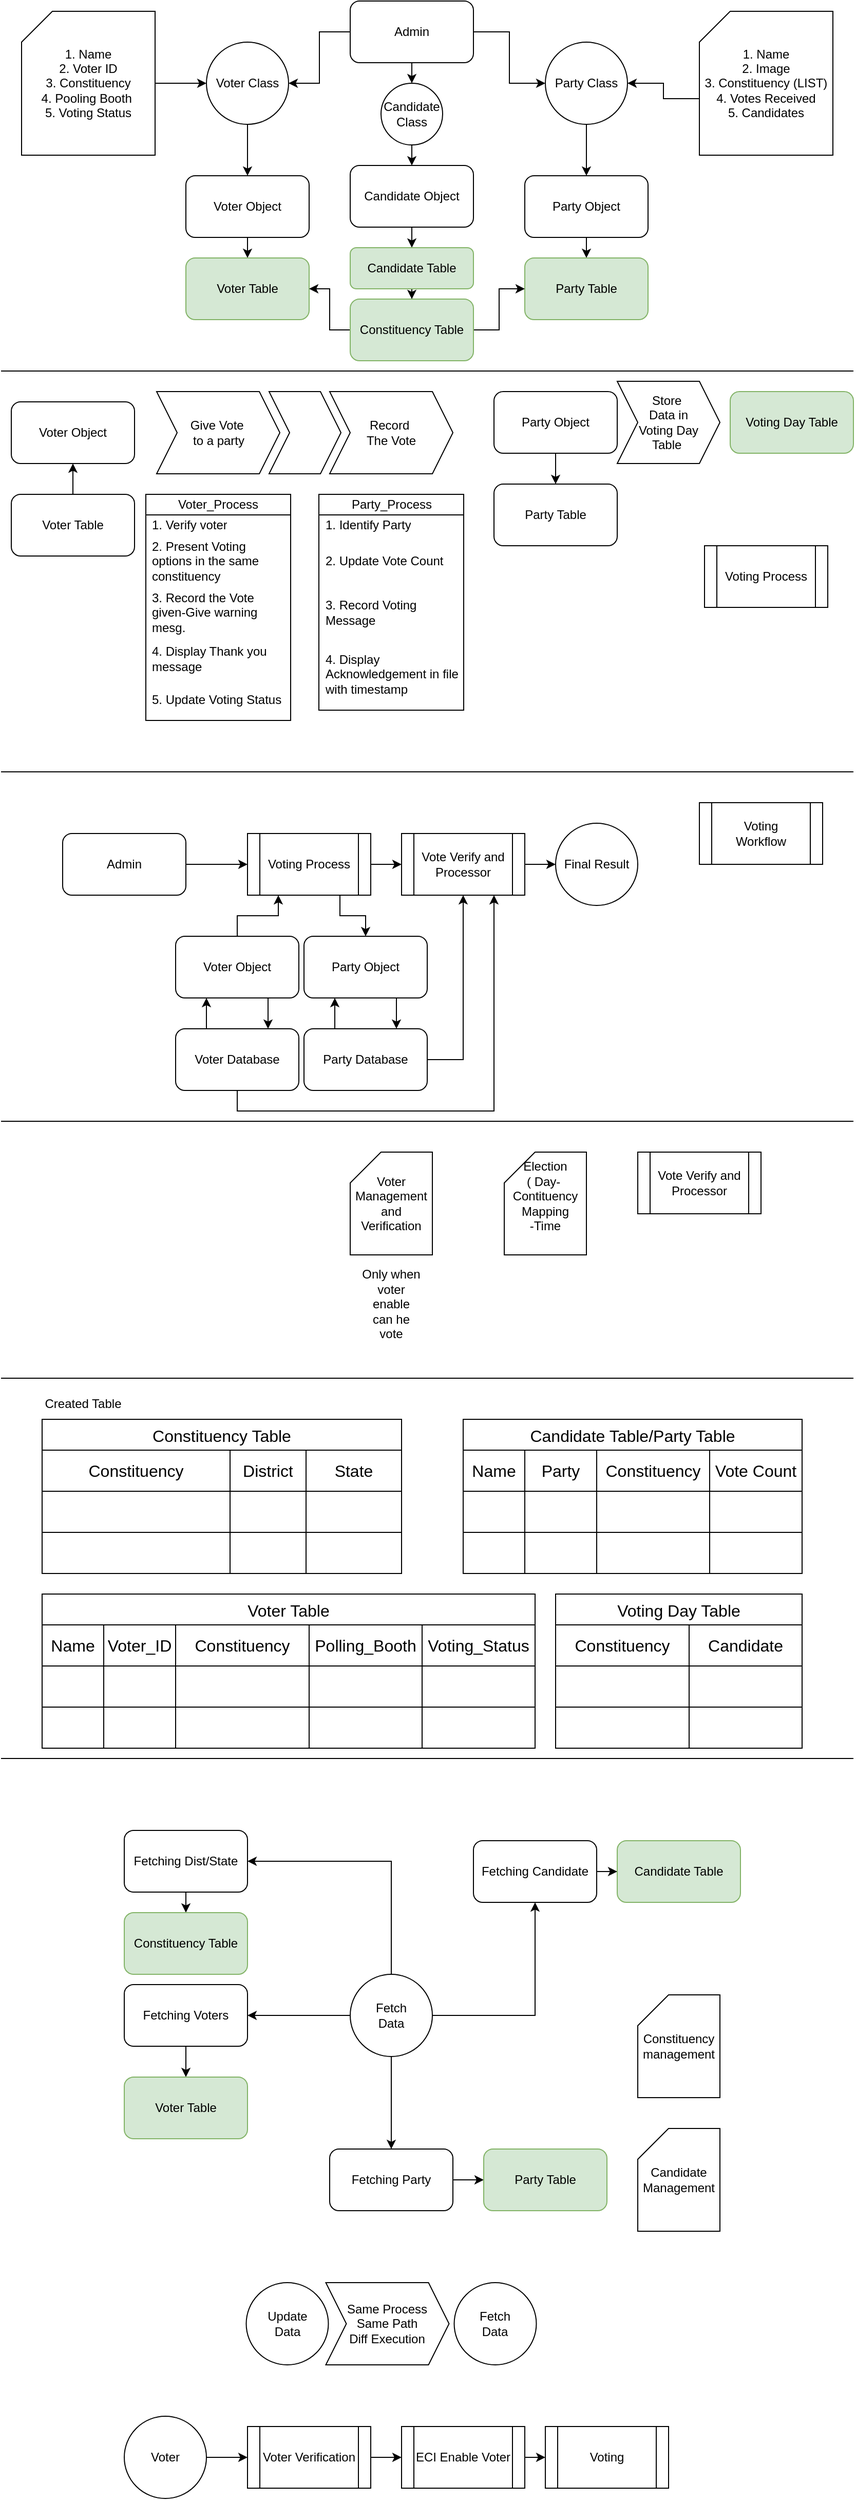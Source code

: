 <mxfile version="28.2.8">
  <diagram name="Page-1" id="4K-BzYAp2Su_83pDy-h_">
    <mxGraphModel dx="1034" dy="570" grid="1" gridSize="10" guides="1" tooltips="1" connect="1" arrows="1" fold="1" page="1" pageScale="1" pageWidth="850" pageHeight="1100" math="0" shadow="0">
      <root>
        <mxCell id="0" />
        <mxCell id="1" parent="0" />
        <mxCell id="wk3dJjAvJ3cTj2Vrbdfm-33" style="edgeStyle=orthogonalEdgeStyle;rounded=0;orthogonalLoop=1;jettySize=auto;html=1;exitX=0.5;exitY=1;exitDx=0;exitDy=0;entryX=0.5;entryY=0;entryDx=0;entryDy=0;" parent="1" source="wk3dJjAvJ3cTj2Vrbdfm-1" target="wk3dJjAvJ3cTj2Vrbdfm-32" edge="1">
          <mxGeometry relative="1" as="geometry" />
        </mxCell>
        <mxCell id="wk3dJjAvJ3cTj2Vrbdfm-1" value="Party Object" style="rounded=1;whiteSpace=wrap;html=1;" parent="1" vertex="1">
          <mxGeometry x="520" y="180" width="120" height="60" as="geometry" />
        </mxCell>
        <mxCell id="wk3dJjAvJ3cTj2Vrbdfm-31" style="edgeStyle=orthogonalEdgeStyle;rounded=0;orthogonalLoop=1;jettySize=auto;html=1;exitX=0.5;exitY=1;exitDx=0;exitDy=0;entryX=0.5;entryY=0;entryDx=0;entryDy=0;" parent="1" source="wk3dJjAvJ3cTj2Vrbdfm-2" target="wk3dJjAvJ3cTj2Vrbdfm-30" edge="1">
          <mxGeometry relative="1" as="geometry" />
        </mxCell>
        <mxCell id="wk3dJjAvJ3cTj2Vrbdfm-2" value="Voter Object" style="rounded=1;whiteSpace=wrap;html=1;" parent="1" vertex="1">
          <mxGeometry x="190" y="180" width="120" height="60" as="geometry" />
        </mxCell>
        <mxCell id="wk3dJjAvJ3cTj2Vrbdfm-10" style="edgeStyle=orthogonalEdgeStyle;rounded=0;orthogonalLoop=1;jettySize=auto;html=1;exitX=0;exitY=0.5;exitDx=0;exitDy=0;entryX=1;entryY=0.5;entryDx=0;entryDy=0;" parent="1" source="wk3dJjAvJ3cTj2Vrbdfm-3" target="wk3dJjAvJ3cTj2Vrbdfm-8" edge="1">
          <mxGeometry relative="1" as="geometry" />
        </mxCell>
        <mxCell id="wk3dJjAvJ3cTj2Vrbdfm-13" style="edgeStyle=orthogonalEdgeStyle;rounded=0;orthogonalLoop=1;jettySize=auto;html=1;exitX=1;exitY=0.5;exitDx=0;exitDy=0;entryX=0;entryY=0.5;entryDx=0;entryDy=0;" parent="1" source="wk3dJjAvJ3cTj2Vrbdfm-3" target="wk3dJjAvJ3cTj2Vrbdfm-12" edge="1">
          <mxGeometry relative="1" as="geometry" />
        </mxCell>
        <mxCell id="wk3dJjAvJ3cTj2Vrbdfm-86" style="edgeStyle=orthogonalEdgeStyle;rounded=0;orthogonalLoop=1;jettySize=auto;html=1;exitX=0.5;exitY=1;exitDx=0;exitDy=0;entryX=0.5;entryY=0;entryDx=0;entryDy=0;" parent="1" source="wk3dJjAvJ3cTj2Vrbdfm-3" target="wk3dJjAvJ3cTj2Vrbdfm-85" edge="1">
          <mxGeometry relative="1" as="geometry" />
        </mxCell>
        <mxCell id="wk3dJjAvJ3cTj2Vrbdfm-3" value="Admin" style="rounded=1;whiteSpace=wrap;html=1;" parent="1" vertex="1">
          <mxGeometry x="350" y="10" width="120" height="60" as="geometry" />
        </mxCell>
        <mxCell id="wk3dJjAvJ3cTj2Vrbdfm-9" style="edgeStyle=orthogonalEdgeStyle;rounded=0;orthogonalLoop=1;jettySize=auto;html=1;exitX=1;exitY=0.5;exitDx=0;exitDy=0;exitPerimeter=0;entryX=0;entryY=0.5;entryDx=0;entryDy=0;" parent="1" source="wk3dJjAvJ3cTj2Vrbdfm-7" target="wk3dJjAvJ3cTj2Vrbdfm-8" edge="1">
          <mxGeometry relative="1" as="geometry" />
        </mxCell>
        <mxCell id="wk3dJjAvJ3cTj2Vrbdfm-7" value="1. Name&lt;div&gt;2. Voter ID&lt;/div&gt;&lt;div&gt;3. Constituency&lt;/div&gt;&lt;div&gt;4. Pooling Booth&amp;nbsp;&lt;/div&gt;&lt;div&gt;5. Voting Status&lt;/div&gt;" style="shape=card;whiteSpace=wrap;html=1;" parent="1" vertex="1">
          <mxGeometry x="30" y="20" width="130" height="140" as="geometry" />
        </mxCell>
        <mxCell id="wk3dJjAvJ3cTj2Vrbdfm-11" style="edgeStyle=orthogonalEdgeStyle;rounded=0;orthogonalLoop=1;jettySize=auto;html=1;exitX=0.5;exitY=1;exitDx=0;exitDy=0;entryX=0.5;entryY=0;entryDx=0;entryDy=0;" parent="1" source="wk3dJjAvJ3cTj2Vrbdfm-8" target="wk3dJjAvJ3cTj2Vrbdfm-2" edge="1">
          <mxGeometry relative="1" as="geometry" />
        </mxCell>
        <mxCell id="wk3dJjAvJ3cTj2Vrbdfm-8" value="Voter Class" style="ellipse;whiteSpace=wrap;html=1;aspect=fixed;" parent="1" vertex="1">
          <mxGeometry x="210" y="50" width="80" height="80" as="geometry" />
        </mxCell>
        <mxCell id="wk3dJjAvJ3cTj2Vrbdfm-14" style="edgeStyle=orthogonalEdgeStyle;rounded=0;orthogonalLoop=1;jettySize=auto;html=1;exitX=0.5;exitY=1;exitDx=0;exitDy=0;entryX=0.5;entryY=0;entryDx=0;entryDy=0;" parent="1" source="wk3dJjAvJ3cTj2Vrbdfm-12" target="wk3dJjAvJ3cTj2Vrbdfm-1" edge="1">
          <mxGeometry relative="1" as="geometry" />
        </mxCell>
        <mxCell id="wk3dJjAvJ3cTj2Vrbdfm-12" value="Party Class" style="ellipse;whiteSpace=wrap;html=1;aspect=fixed;" parent="1" vertex="1">
          <mxGeometry x="540" y="50" width="80" height="80" as="geometry" />
        </mxCell>
        <mxCell id="wk3dJjAvJ3cTj2Vrbdfm-17" style="edgeStyle=orthogonalEdgeStyle;rounded=0;orthogonalLoop=1;jettySize=auto;html=1;exitX=0;exitY=0;exitDx=0;exitDy=85;exitPerimeter=0;entryX=1;entryY=0.5;entryDx=0;entryDy=0;" parent="1" source="wk3dJjAvJ3cTj2Vrbdfm-15" target="wk3dJjAvJ3cTj2Vrbdfm-12" edge="1">
          <mxGeometry relative="1" as="geometry" />
        </mxCell>
        <mxCell id="wk3dJjAvJ3cTj2Vrbdfm-15" value="1. Name&lt;div&gt;2. Image&lt;/div&gt;&lt;div&gt;3. Constituency (LIST)&lt;/div&gt;&lt;div&gt;4. Votes Received&lt;/div&gt;&lt;div&gt;5. Candidates&lt;/div&gt;" style="shape=card;whiteSpace=wrap;html=1;" parent="1" vertex="1">
          <mxGeometry x="690" y="20" width="130" height="140" as="geometry" />
        </mxCell>
        <mxCell id="wk3dJjAvJ3cTj2Vrbdfm-18" value="Voting Process" style="shape=process;whiteSpace=wrap;html=1;backgroundOutline=1;" parent="1" vertex="1">
          <mxGeometry x="695" y="540" width="120" height="60" as="geometry" />
        </mxCell>
        <mxCell id="wk3dJjAvJ3cTj2Vrbdfm-19" value="Voter Object" style="rounded=1;whiteSpace=wrap;html=1;" parent="1" vertex="1">
          <mxGeometry x="20" y="400" width="120" height="60" as="geometry" />
        </mxCell>
        <mxCell id="wk3dJjAvJ3cTj2Vrbdfm-20" value="Give Vote&amp;nbsp;&lt;div&gt;to a party&lt;/div&gt;" style="shape=step;perimeter=stepPerimeter;whiteSpace=wrap;html=1;fixedSize=1;" parent="1" vertex="1">
          <mxGeometry x="161.5" y="390" width="120" height="80" as="geometry" />
        </mxCell>
        <mxCell id="wk3dJjAvJ3cTj2Vrbdfm-21" value="Record&amp;nbsp;&lt;div&gt;The Vote&lt;/div&gt;" style="shape=step;perimeter=stepPerimeter;whiteSpace=wrap;html=1;fixedSize=1;" parent="1" vertex="1">
          <mxGeometry x="330" y="390" width="120" height="80" as="geometry" />
        </mxCell>
        <mxCell id="wk3dJjAvJ3cTj2Vrbdfm-73" style="edgeStyle=orthogonalEdgeStyle;rounded=0;orthogonalLoop=1;jettySize=auto;html=1;exitX=0.75;exitY=1;exitDx=0;exitDy=0;entryX=0.75;entryY=0;entryDx=0;entryDy=0;" parent="1" source="wk3dJjAvJ3cTj2Vrbdfm-23" target="wk3dJjAvJ3cTj2Vrbdfm-43" edge="1">
          <mxGeometry relative="1" as="geometry" />
        </mxCell>
        <mxCell id="wk3dJjAvJ3cTj2Vrbdfm-23" value="Party Object" style="rounded=1;whiteSpace=wrap;html=1;" parent="1" vertex="1">
          <mxGeometry x="305" y="920" width="120" height="60" as="geometry" />
        </mxCell>
        <mxCell id="wk3dJjAvJ3cTj2Vrbdfm-24" value="Voter_Process" style="swimlane;fontStyle=0;childLayout=stackLayout;horizontal=1;startSize=20;horizontalStack=0;resizeParent=1;resizeParentMax=0;resizeLast=0;collapsible=1;marginBottom=0;whiteSpace=wrap;html=1;" parent="1" vertex="1">
          <mxGeometry x="151" y="490" width="141" height="220" as="geometry" />
        </mxCell>
        <mxCell id="wk3dJjAvJ3cTj2Vrbdfm-25" value="1. Verify voter" style="text;strokeColor=none;fillColor=none;align=left;verticalAlign=middle;spacingLeft=4;spacingRight=4;overflow=hidden;points=[[0,0.5],[1,0.5]];portConstraint=eastwest;rotatable=0;whiteSpace=wrap;html=1;" parent="wk3dJjAvJ3cTj2Vrbdfm-24" vertex="1">
          <mxGeometry y="20" width="141" height="20" as="geometry" />
        </mxCell>
        <mxCell id="wk3dJjAvJ3cTj2Vrbdfm-26" value="2. Present Voting options in the same constituency" style="text;strokeColor=none;fillColor=none;align=left;verticalAlign=middle;spacingLeft=4;spacingRight=4;overflow=hidden;points=[[0,0.5],[1,0.5]];portConstraint=eastwest;rotatable=0;whiteSpace=wrap;html=1;" parent="wk3dJjAvJ3cTj2Vrbdfm-24" vertex="1">
          <mxGeometry y="40" width="141" height="50" as="geometry" />
        </mxCell>
        <mxCell id="wk3dJjAvJ3cTj2Vrbdfm-27" value="3. Record the Vote given-Give warning mesg." style="text;strokeColor=none;fillColor=none;align=left;verticalAlign=middle;spacingLeft=4;spacingRight=4;overflow=hidden;points=[[0,0.5],[1,0.5]];portConstraint=eastwest;rotatable=0;whiteSpace=wrap;html=1;" parent="wk3dJjAvJ3cTj2Vrbdfm-24" vertex="1">
          <mxGeometry y="90" width="141" height="50" as="geometry" />
        </mxCell>
        <mxCell id="wk3dJjAvJ3cTj2Vrbdfm-29" value="4. Display Thank you message" style="text;strokeColor=none;fillColor=none;align=left;verticalAlign=middle;spacingLeft=4;spacingRight=4;overflow=hidden;points=[[0,0.5],[1,0.5]];portConstraint=eastwest;rotatable=0;whiteSpace=wrap;html=1;" parent="wk3dJjAvJ3cTj2Vrbdfm-24" vertex="1">
          <mxGeometry y="140" width="141" height="40" as="geometry" />
        </mxCell>
        <mxCell id="wk3dJjAvJ3cTj2Vrbdfm-28" value="5. Update Voting Status" style="text;strokeColor=none;fillColor=none;align=left;verticalAlign=middle;spacingLeft=4;spacingRight=4;overflow=hidden;points=[[0,0.5],[1,0.5]];portConstraint=eastwest;rotatable=0;whiteSpace=wrap;html=1;" parent="wk3dJjAvJ3cTj2Vrbdfm-24" vertex="1">
          <mxGeometry y="180" width="141" height="40" as="geometry" />
        </mxCell>
        <mxCell id="wk3dJjAvJ3cTj2Vrbdfm-30" value="Voter Table" style="rounded=1;whiteSpace=wrap;html=1;fillColor=#d5e8d4;strokeColor=#82b366;" parent="1" vertex="1">
          <mxGeometry x="190" y="260" width="120" height="60" as="geometry" />
        </mxCell>
        <mxCell id="wk3dJjAvJ3cTj2Vrbdfm-32" value="Party Table" style="rounded=1;whiteSpace=wrap;html=1;fillColor=#d5e8d4;strokeColor=#82b366;" parent="1" vertex="1">
          <mxGeometry x="520" y="260" width="120" height="60" as="geometry" />
        </mxCell>
        <mxCell id="wk3dJjAvJ3cTj2Vrbdfm-34" value="Party_Process" style="swimlane;fontStyle=0;childLayout=stackLayout;horizontal=1;startSize=20;horizontalStack=0;resizeParent=1;resizeParentMax=0;resizeLast=0;collapsible=1;marginBottom=0;whiteSpace=wrap;html=1;" parent="1" vertex="1">
          <mxGeometry x="319.5" y="490" width="141" height="210" as="geometry" />
        </mxCell>
        <mxCell id="wk3dJjAvJ3cTj2Vrbdfm-35" value="1. Identify Party" style="text;strokeColor=none;fillColor=none;align=left;verticalAlign=middle;spacingLeft=4;spacingRight=4;overflow=hidden;points=[[0,0.5],[1,0.5]];portConstraint=eastwest;rotatable=0;whiteSpace=wrap;html=1;" parent="wk3dJjAvJ3cTj2Vrbdfm-34" vertex="1">
          <mxGeometry y="20" width="141" height="20" as="geometry" />
        </mxCell>
        <mxCell id="wk3dJjAvJ3cTj2Vrbdfm-36" value="2. Update Vote Count" style="text;strokeColor=none;fillColor=none;align=left;verticalAlign=middle;spacingLeft=4;spacingRight=4;overflow=hidden;points=[[0,0.5],[1,0.5]];portConstraint=eastwest;rotatable=0;whiteSpace=wrap;html=1;" parent="wk3dJjAvJ3cTj2Vrbdfm-34" vertex="1">
          <mxGeometry y="40" width="141" height="50" as="geometry" />
        </mxCell>
        <mxCell id="wk3dJjAvJ3cTj2Vrbdfm-37" value="3. Record Voting Message" style="text;strokeColor=none;fillColor=none;align=left;verticalAlign=middle;spacingLeft=4;spacingRight=4;overflow=hidden;points=[[0,0.5],[1,0.5]];portConstraint=eastwest;rotatable=0;whiteSpace=wrap;html=1;" parent="wk3dJjAvJ3cTj2Vrbdfm-34" vertex="1">
          <mxGeometry y="90" width="141" height="50" as="geometry" />
        </mxCell>
        <mxCell id="wk3dJjAvJ3cTj2Vrbdfm-38" value="4. Display Acknowledgement in file with timestamp" style="text;strokeColor=none;fillColor=none;align=left;verticalAlign=middle;spacingLeft=4;spacingRight=4;overflow=hidden;points=[[0,0.5],[1,0.5]];portConstraint=eastwest;rotatable=0;whiteSpace=wrap;html=1;" parent="wk3dJjAvJ3cTj2Vrbdfm-34" vertex="1">
          <mxGeometry y="140" width="141" height="70" as="geometry" />
        </mxCell>
        <mxCell id="wk3dJjAvJ3cTj2Vrbdfm-41" style="edgeStyle=orthogonalEdgeStyle;rounded=0;orthogonalLoop=1;jettySize=auto;html=1;exitX=0.5;exitY=0;exitDx=0;exitDy=0;entryX=0.5;entryY=1;entryDx=0;entryDy=0;" parent="1" source="wk3dJjAvJ3cTj2Vrbdfm-40" target="wk3dJjAvJ3cTj2Vrbdfm-19" edge="1">
          <mxGeometry relative="1" as="geometry" />
        </mxCell>
        <mxCell id="wk3dJjAvJ3cTj2Vrbdfm-40" value="Voter Table" style="rounded=1;whiteSpace=wrap;html=1;" parent="1" vertex="1">
          <mxGeometry x="20" y="490" width="120" height="60" as="geometry" />
        </mxCell>
        <mxCell id="wk3dJjAvJ3cTj2Vrbdfm-64" style="edgeStyle=orthogonalEdgeStyle;rounded=0;orthogonalLoop=1;jettySize=auto;html=1;exitX=1;exitY=0.5;exitDx=0;exitDy=0;entryX=0.5;entryY=1;entryDx=0;entryDy=0;" parent="1" source="wk3dJjAvJ3cTj2Vrbdfm-43" target="wk3dJjAvJ3cTj2Vrbdfm-53" edge="1">
          <mxGeometry relative="1" as="geometry" />
        </mxCell>
        <mxCell id="wk3dJjAvJ3cTj2Vrbdfm-72" style="edgeStyle=orthogonalEdgeStyle;rounded=0;orthogonalLoop=1;jettySize=auto;html=1;exitX=0.25;exitY=0;exitDx=0;exitDy=0;entryX=0.25;entryY=1;entryDx=0;entryDy=0;" parent="1" source="wk3dJjAvJ3cTj2Vrbdfm-43" target="wk3dJjAvJ3cTj2Vrbdfm-23" edge="1">
          <mxGeometry relative="1" as="geometry" />
        </mxCell>
        <mxCell id="wk3dJjAvJ3cTj2Vrbdfm-43" value="Party Database" style="rounded=1;whiteSpace=wrap;html=1;" parent="1" vertex="1">
          <mxGeometry x="305" y="1010" width="120" height="60" as="geometry" />
        </mxCell>
        <mxCell id="wk3dJjAvJ3cTj2Vrbdfm-45" value="" style="shape=step;perimeter=stepPerimeter;whiteSpace=wrap;html=1;fixedSize=1;" parent="1" vertex="1">
          <mxGeometry x="271" y="390" width="70" height="80" as="geometry" />
        </mxCell>
        <mxCell id="wk3dJjAvJ3cTj2Vrbdfm-46" value="" style="endArrow=none;html=1;rounded=0;" parent="1" edge="1">
          <mxGeometry width="50" height="50" relative="1" as="geometry">
            <mxPoint x="10" y="370" as="sourcePoint" />
            <mxPoint x="840" y="370" as="targetPoint" />
          </mxGeometry>
        </mxCell>
        <mxCell id="wk3dJjAvJ3cTj2Vrbdfm-47" value="" style="endArrow=none;html=1;rounded=0;" parent="1" edge="1">
          <mxGeometry width="50" height="50" relative="1" as="geometry">
            <mxPoint x="10" y="760" as="sourcePoint" />
            <mxPoint x="840" y="760" as="targetPoint" />
          </mxGeometry>
        </mxCell>
        <mxCell id="wk3dJjAvJ3cTj2Vrbdfm-48" value="Voting&lt;br&gt;Workflow" style="shape=process;whiteSpace=wrap;html=1;backgroundOutline=1;" parent="1" vertex="1">
          <mxGeometry x="690" y="790" width="120" height="60" as="geometry" />
        </mxCell>
        <mxCell id="wk3dJjAvJ3cTj2Vrbdfm-51" style="edgeStyle=orthogonalEdgeStyle;rounded=0;orthogonalLoop=1;jettySize=auto;html=1;exitX=1;exitY=0.5;exitDx=0;exitDy=0;entryX=0;entryY=0.5;entryDx=0;entryDy=0;" parent="1" source="wk3dJjAvJ3cTj2Vrbdfm-49" target="wk3dJjAvJ3cTj2Vrbdfm-50" edge="1">
          <mxGeometry relative="1" as="geometry" />
        </mxCell>
        <mxCell id="wk3dJjAvJ3cTj2Vrbdfm-49" value="Admin" style="rounded=1;whiteSpace=wrap;html=1;" parent="1" vertex="1">
          <mxGeometry x="70" y="820" width="120" height="60" as="geometry" />
        </mxCell>
        <mxCell id="wk3dJjAvJ3cTj2Vrbdfm-54" style="edgeStyle=orthogonalEdgeStyle;rounded=0;orthogonalLoop=1;jettySize=auto;html=1;exitX=1;exitY=0.5;exitDx=0;exitDy=0;entryX=0;entryY=0.5;entryDx=0;entryDy=0;" parent="1" source="wk3dJjAvJ3cTj2Vrbdfm-50" target="wk3dJjAvJ3cTj2Vrbdfm-53" edge="1">
          <mxGeometry relative="1" as="geometry" />
        </mxCell>
        <mxCell id="wk3dJjAvJ3cTj2Vrbdfm-75" style="edgeStyle=orthogonalEdgeStyle;rounded=0;orthogonalLoop=1;jettySize=auto;html=1;exitX=0.75;exitY=1;exitDx=0;exitDy=0;entryX=0.5;entryY=0;entryDx=0;entryDy=0;" parent="1" source="wk3dJjAvJ3cTj2Vrbdfm-50" target="wk3dJjAvJ3cTj2Vrbdfm-23" edge="1">
          <mxGeometry relative="1" as="geometry" />
        </mxCell>
        <mxCell id="wk3dJjAvJ3cTj2Vrbdfm-50" value="Voting Process" style="shape=process;whiteSpace=wrap;html=1;backgroundOutline=1;" parent="1" vertex="1">
          <mxGeometry x="250" y="820" width="120" height="60" as="geometry" />
        </mxCell>
        <mxCell id="wk3dJjAvJ3cTj2Vrbdfm-56" value="" style="edgeStyle=orthogonalEdgeStyle;rounded=0;orthogonalLoop=1;jettySize=auto;html=1;" parent="1" source="wk3dJjAvJ3cTj2Vrbdfm-53" target="wk3dJjAvJ3cTj2Vrbdfm-55" edge="1">
          <mxGeometry relative="1" as="geometry" />
        </mxCell>
        <mxCell id="wk3dJjAvJ3cTj2Vrbdfm-53" value="Vote Verify and Processor" style="shape=process;whiteSpace=wrap;html=1;backgroundOutline=1;" parent="1" vertex="1">
          <mxGeometry x="400" y="820" width="120" height="60" as="geometry" />
        </mxCell>
        <mxCell id="wk3dJjAvJ3cTj2Vrbdfm-55" value="Final Result" style="ellipse;whiteSpace=wrap;html=1;" parent="1" vertex="1">
          <mxGeometry x="550" y="810" width="80" height="80" as="geometry" />
        </mxCell>
        <mxCell id="wk3dJjAvJ3cTj2Vrbdfm-71" style="edgeStyle=orthogonalEdgeStyle;rounded=0;orthogonalLoop=1;jettySize=auto;html=1;exitX=0.75;exitY=1;exitDx=0;exitDy=0;entryX=0.75;entryY=0;entryDx=0;entryDy=0;" parent="1" source="wk3dJjAvJ3cTj2Vrbdfm-58" target="wk3dJjAvJ3cTj2Vrbdfm-60" edge="1">
          <mxGeometry relative="1" as="geometry" />
        </mxCell>
        <mxCell id="wk3dJjAvJ3cTj2Vrbdfm-74" style="edgeStyle=orthogonalEdgeStyle;rounded=0;orthogonalLoop=1;jettySize=auto;html=1;exitX=0.5;exitY=0;exitDx=0;exitDy=0;entryX=0.25;entryY=1;entryDx=0;entryDy=0;" parent="1" source="wk3dJjAvJ3cTj2Vrbdfm-58" target="wk3dJjAvJ3cTj2Vrbdfm-50" edge="1">
          <mxGeometry relative="1" as="geometry" />
        </mxCell>
        <mxCell id="wk3dJjAvJ3cTj2Vrbdfm-58" value="Voter Object" style="rounded=1;whiteSpace=wrap;html=1;" parent="1" vertex="1">
          <mxGeometry x="180" y="920" width="120" height="60" as="geometry" />
        </mxCell>
        <mxCell id="wk3dJjAvJ3cTj2Vrbdfm-65" style="edgeStyle=orthogonalEdgeStyle;rounded=0;orthogonalLoop=1;jettySize=auto;html=1;exitX=0.5;exitY=1;exitDx=0;exitDy=0;entryX=0.75;entryY=1;entryDx=0;entryDy=0;" parent="1" source="wk3dJjAvJ3cTj2Vrbdfm-60" target="wk3dJjAvJ3cTj2Vrbdfm-53" edge="1">
          <mxGeometry relative="1" as="geometry" />
        </mxCell>
        <mxCell id="wk3dJjAvJ3cTj2Vrbdfm-70" style="edgeStyle=orthogonalEdgeStyle;rounded=0;orthogonalLoop=1;jettySize=auto;html=1;exitX=0.25;exitY=0;exitDx=0;exitDy=0;entryX=0.25;entryY=1;entryDx=0;entryDy=0;" parent="1" source="wk3dJjAvJ3cTj2Vrbdfm-60" target="wk3dJjAvJ3cTj2Vrbdfm-58" edge="1">
          <mxGeometry relative="1" as="geometry" />
        </mxCell>
        <mxCell id="wk3dJjAvJ3cTj2Vrbdfm-60" value="Voter Database" style="rounded=1;whiteSpace=wrap;html=1;" parent="1" vertex="1">
          <mxGeometry x="180" y="1010" width="120" height="60" as="geometry" />
        </mxCell>
        <mxCell id="wk3dJjAvJ3cTj2Vrbdfm-69" style="edgeStyle=orthogonalEdgeStyle;rounded=0;orthogonalLoop=1;jettySize=auto;html=1;exitX=0.5;exitY=1;exitDx=0;exitDy=0;entryX=0.5;entryY=0;entryDx=0;entryDy=0;" parent="1" source="wk3dJjAvJ3cTj2Vrbdfm-66" target="wk3dJjAvJ3cTj2Vrbdfm-67" edge="1">
          <mxGeometry relative="1" as="geometry" />
        </mxCell>
        <mxCell id="wk3dJjAvJ3cTj2Vrbdfm-66" value="Party Object" style="rounded=1;whiteSpace=wrap;html=1;" parent="1" vertex="1">
          <mxGeometry x="490" y="390" width="120" height="60" as="geometry" />
        </mxCell>
        <mxCell id="wk3dJjAvJ3cTj2Vrbdfm-67" value="Party Table" style="rounded=1;whiteSpace=wrap;html=1;" parent="1" vertex="1">
          <mxGeometry x="490" y="480" width="120" height="60" as="geometry" />
        </mxCell>
        <mxCell id="wk3dJjAvJ3cTj2Vrbdfm-78" value="" style="edgeStyle=orthogonalEdgeStyle;rounded=0;orthogonalLoop=1;jettySize=auto;html=1;" parent="1" source="wk3dJjAvJ3cTj2Vrbdfm-68" target="wk3dJjAvJ3cTj2Vrbdfm-30" edge="1">
          <mxGeometry relative="1" as="geometry" />
        </mxCell>
        <mxCell id="wk3dJjAvJ3cTj2Vrbdfm-79" value="" style="edgeStyle=orthogonalEdgeStyle;rounded=0;orthogonalLoop=1;jettySize=auto;html=1;" parent="1" source="wk3dJjAvJ3cTj2Vrbdfm-68" target="wk3dJjAvJ3cTj2Vrbdfm-32" edge="1">
          <mxGeometry relative="1" as="geometry" />
        </mxCell>
        <mxCell id="wk3dJjAvJ3cTj2Vrbdfm-68" value="Constituency Table" style="rounded=1;whiteSpace=wrap;html=1;fillColor=#d5e8d4;strokeColor=#82b366;" parent="1" vertex="1">
          <mxGeometry x="350" y="300" width="120" height="60" as="geometry" />
        </mxCell>
        <mxCell id="wk3dJjAvJ3cTj2Vrbdfm-76" value="Constituency management" style="shape=card;whiteSpace=wrap;html=1;" parent="1" vertex="1">
          <mxGeometry x="630" y="1950" width="80" height="100" as="geometry" />
        </mxCell>
        <mxCell id="wk3dJjAvJ3cTj2Vrbdfm-80" value="Voter Management and Verification" style="shape=card;whiteSpace=wrap;html=1;" parent="1" vertex="1">
          <mxGeometry x="350" y="1130" width="80" height="100" as="geometry" />
        </mxCell>
        <mxCell id="wk3dJjAvJ3cTj2Vrbdfm-81" value="Only when voter enable can he vote&lt;div&gt;&lt;br&gt;&lt;/div&gt;" style="text;html=1;whiteSpace=wrap;strokeColor=none;fillColor=none;align=center;verticalAlign=middle;rounded=0;" parent="1" vertex="1">
          <mxGeometry x="360" y="1270" width="60" height="30" as="geometry" />
        </mxCell>
        <mxCell id="wk3dJjAvJ3cTj2Vrbdfm-82" value="Election&lt;div&gt;(&amp;nbsp;&lt;span style=&quot;background-color: transparent; color: light-dark(rgb(0, 0, 0), rgb(255, 255, 255));&quot;&gt;Day-&amp;nbsp;&lt;/span&gt;&lt;/div&gt;&lt;div&gt;&lt;span style=&quot;background-color: transparent; color: light-dark(rgb(0, 0, 0), rgb(255, 255, 255));&quot;&gt;Contituency Mapping&lt;/span&gt;&lt;/div&gt;&lt;div&gt;-Time&lt;/div&gt;&lt;div&gt;&lt;br&gt;&lt;/div&gt;" style="shape=card;whiteSpace=wrap;html=1;" parent="1" vertex="1">
          <mxGeometry x="500" y="1130" width="80" height="100" as="geometry" />
        </mxCell>
        <mxCell id="wk3dJjAvJ3cTj2Vrbdfm-84" value="Vote Verify and Processor" style="shape=process;whiteSpace=wrap;html=1;backgroundOutline=1;" parent="1" vertex="1">
          <mxGeometry x="630" y="1130" width="120" height="60" as="geometry" />
        </mxCell>
        <mxCell id="wk3dJjAvJ3cTj2Vrbdfm-89" style="edgeStyle=orthogonalEdgeStyle;rounded=0;orthogonalLoop=1;jettySize=auto;html=1;exitX=0.5;exitY=1;exitDx=0;exitDy=0;entryX=0.5;entryY=0;entryDx=0;entryDy=0;" parent="1" source="wk3dJjAvJ3cTj2Vrbdfm-85" target="wk3dJjAvJ3cTj2Vrbdfm-88" edge="1">
          <mxGeometry relative="1" as="geometry" />
        </mxCell>
        <mxCell id="wk3dJjAvJ3cTj2Vrbdfm-85" value="Candidate Class" style="ellipse;whiteSpace=wrap;html=1;aspect=fixed;" parent="1" vertex="1">
          <mxGeometry x="380" y="90" width="60" height="60" as="geometry" />
        </mxCell>
        <mxCell id="wk3dJjAvJ3cTj2Vrbdfm-92" style="edgeStyle=orthogonalEdgeStyle;rounded=0;orthogonalLoop=1;jettySize=auto;html=1;exitX=0.5;exitY=1;exitDx=0;exitDy=0;entryX=0.5;entryY=0;entryDx=0;entryDy=0;" parent="1" source="wk3dJjAvJ3cTj2Vrbdfm-88" target="wk3dJjAvJ3cTj2Vrbdfm-90" edge="1">
          <mxGeometry relative="1" as="geometry" />
        </mxCell>
        <mxCell id="wk3dJjAvJ3cTj2Vrbdfm-88" value="Candidate Object" style="rounded=1;whiteSpace=wrap;html=1;" parent="1" vertex="1">
          <mxGeometry x="350" y="170" width="120" height="60" as="geometry" />
        </mxCell>
        <mxCell id="wk3dJjAvJ3cTj2Vrbdfm-91" style="edgeStyle=orthogonalEdgeStyle;rounded=0;orthogonalLoop=1;jettySize=auto;html=1;exitX=0.5;exitY=1;exitDx=0;exitDy=0;entryX=0.5;entryY=0;entryDx=0;entryDy=0;" parent="1" source="wk3dJjAvJ3cTj2Vrbdfm-90" target="wk3dJjAvJ3cTj2Vrbdfm-68" edge="1">
          <mxGeometry relative="1" as="geometry" />
        </mxCell>
        <mxCell id="wk3dJjAvJ3cTj2Vrbdfm-90" value="Candidate Table" style="rounded=1;whiteSpace=wrap;html=1;fillColor=#d5e8d4;strokeColor=#82b366;" parent="1" vertex="1">
          <mxGeometry x="350" y="250" width="120" height="40" as="geometry" />
        </mxCell>
        <mxCell id="wk3dJjAvJ3cTj2Vrbdfm-93" value="Voting Day Table" style="rounded=1;whiteSpace=wrap;html=1;fillColor=#d5e8d4;strokeColor=#82b366;" parent="1" vertex="1">
          <mxGeometry x="720" y="390" width="120" height="60" as="geometry" />
        </mxCell>
        <mxCell id="wk3dJjAvJ3cTj2Vrbdfm-94" value="Store&amp;nbsp;&lt;div&gt;Data in&lt;/div&gt;&lt;div&gt;Voting Day&lt;/div&gt;&lt;div&gt;Table&amp;nbsp;&lt;/div&gt;" style="shape=step;perimeter=stepPerimeter;whiteSpace=wrap;html=1;fixedSize=1;" parent="1" vertex="1">
          <mxGeometry x="610" y="380" width="100" height="80" as="geometry" />
        </mxCell>
        <mxCell id="wk3dJjAvJ3cTj2Vrbdfm-95" value="" style="endArrow=none;html=1;rounded=0;" parent="1" edge="1">
          <mxGeometry width="50" height="50" relative="1" as="geometry">
            <mxPoint x="10" y="1100" as="sourcePoint" />
            <mxPoint x="840" y="1100" as="targetPoint" />
          </mxGeometry>
        </mxCell>
        <mxCell id="wk3dJjAvJ3cTj2Vrbdfm-96" value="" style="endArrow=none;html=1;rounded=0;" parent="1" edge="1">
          <mxGeometry width="50" height="50" relative="1" as="geometry">
            <mxPoint x="10" y="1350" as="sourcePoint" />
            <mxPoint x="840" y="1350" as="targetPoint" />
          </mxGeometry>
        </mxCell>
        <mxCell id="wk3dJjAvJ3cTj2Vrbdfm-98" value="Constituency Table" style="shape=table;startSize=30;container=1;collapsible=0;childLayout=tableLayout;strokeColor=default;fontSize=16;" parent="1" vertex="1">
          <mxGeometry x="50" y="1390" width="350" height="150" as="geometry" />
        </mxCell>
        <mxCell id="wk3dJjAvJ3cTj2Vrbdfm-99" value="" style="shape=tableRow;horizontal=0;startSize=0;swimlaneHead=0;swimlaneBody=0;strokeColor=inherit;top=0;left=0;bottom=0;right=0;collapsible=0;dropTarget=0;fillColor=none;points=[[0,0.5],[1,0.5]];portConstraint=eastwest;fontSize=16;" parent="wk3dJjAvJ3cTj2Vrbdfm-98" vertex="1">
          <mxGeometry y="30" width="350" height="40" as="geometry" />
        </mxCell>
        <mxCell id="wk3dJjAvJ3cTj2Vrbdfm-100" value="Constituency" style="shape=partialRectangle;html=1;whiteSpace=wrap;connectable=0;strokeColor=inherit;overflow=hidden;fillColor=none;top=0;left=0;bottom=0;right=0;pointerEvents=1;fontSize=16;" parent="wk3dJjAvJ3cTj2Vrbdfm-99" vertex="1">
          <mxGeometry width="183" height="40" as="geometry">
            <mxRectangle width="183" height="40" as="alternateBounds" />
          </mxGeometry>
        </mxCell>
        <mxCell id="wk3dJjAvJ3cTj2Vrbdfm-101" value="District" style="shape=partialRectangle;html=1;whiteSpace=wrap;connectable=0;strokeColor=inherit;overflow=hidden;fillColor=none;top=0;left=0;bottom=0;right=0;pointerEvents=1;fontSize=16;" parent="wk3dJjAvJ3cTj2Vrbdfm-99" vertex="1">
          <mxGeometry x="183" width="74" height="40" as="geometry">
            <mxRectangle width="74" height="40" as="alternateBounds" />
          </mxGeometry>
        </mxCell>
        <mxCell id="wk3dJjAvJ3cTj2Vrbdfm-102" value="State" style="shape=partialRectangle;html=1;whiteSpace=wrap;connectable=0;strokeColor=inherit;overflow=hidden;fillColor=none;top=0;left=0;bottom=0;right=0;pointerEvents=1;fontSize=16;" parent="wk3dJjAvJ3cTj2Vrbdfm-99" vertex="1">
          <mxGeometry x="257" width="93" height="40" as="geometry">
            <mxRectangle width="93" height="40" as="alternateBounds" />
          </mxGeometry>
        </mxCell>
        <mxCell id="wk3dJjAvJ3cTj2Vrbdfm-103" value="" style="shape=tableRow;horizontal=0;startSize=0;swimlaneHead=0;swimlaneBody=0;strokeColor=inherit;top=0;left=0;bottom=0;right=0;collapsible=0;dropTarget=0;fillColor=none;points=[[0,0.5],[1,0.5]];portConstraint=eastwest;fontSize=16;" parent="wk3dJjAvJ3cTj2Vrbdfm-98" vertex="1">
          <mxGeometry y="70" width="350" height="40" as="geometry" />
        </mxCell>
        <mxCell id="wk3dJjAvJ3cTj2Vrbdfm-104" value="" style="shape=partialRectangle;html=1;whiteSpace=wrap;connectable=0;strokeColor=inherit;overflow=hidden;fillColor=none;top=0;left=0;bottom=0;right=0;pointerEvents=1;fontSize=16;" parent="wk3dJjAvJ3cTj2Vrbdfm-103" vertex="1">
          <mxGeometry width="183" height="40" as="geometry">
            <mxRectangle width="183" height="40" as="alternateBounds" />
          </mxGeometry>
        </mxCell>
        <mxCell id="wk3dJjAvJ3cTj2Vrbdfm-105" value="" style="shape=partialRectangle;html=1;whiteSpace=wrap;connectable=0;strokeColor=inherit;overflow=hidden;fillColor=none;top=0;left=0;bottom=0;right=0;pointerEvents=1;fontSize=16;" parent="wk3dJjAvJ3cTj2Vrbdfm-103" vertex="1">
          <mxGeometry x="183" width="74" height="40" as="geometry">
            <mxRectangle width="74" height="40" as="alternateBounds" />
          </mxGeometry>
        </mxCell>
        <mxCell id="wk3dJjAvJ3cTj2Vrbdfm-106" value="" style="shape=partialRectangle;html=1;whiteSpace=wrap;connectable=0;strokeColor=inherit;overflow=hidden;fillColor=none;top=0;left=0;bottom=0;right=0;pointerEvents=1;fontSize=16;" parent="wk3dJjAvJ3cTj2Vrbdfm-103" vertex="1">
          <mxGeometry x="257" width="93" height="40" as="geometry">
            <mxRectangle width="93" height="40" as="alternateBounds" />
          </mxGeometry>
        </mxCell>
        <mxCell id="wk3dJjAvJ3cTj2Vrbdfm-107" value="" style="shape=tableRow;horizontal=0;startSize=0;swimlaneHead=0;swimlaneBody=0;strokeColor=inherit;top=0;left=0;bottom=0;right=0;collapsible=0;dropTarget=0;fillColor=none;points=[[0,0.5],[1,0.5]];portConstraint=eastwest;fontSize=16;" parent="wk3dJjAvJ3cTj2Vrbdfm-98" vertex="1">
          <mxGeometry y="110" width="350" height="40" as="geometry" />
        </mxCell>
        <mxCell id="wk3dJjAvJ3cTj2Vrbdfm-108" value="" style="shape=partialRectangle;html=1;whiteSpace=wrap;connectable=0;strokeColor=inherit;overflow=hidden;fillColor=none;top=0;left=0;bottom=0;right=0;pointerEvents=1;fontSize=16;" parent="wk3dJjAvJ3cTj2Vrbdfm-107" vertex="1">
          <mxGeometry width="183" height="40" as="geometry">
            <mxRectangle width="183" height="40" as="alternateBounds" />
          </mxGeometry>
        </mxCell>
        <mxCell id="wk3dJjAvJ3cTj2Vrbdfm-109" value="" style="shape=partialRectangle;html=1;whiteSpace=wrap;connectable=0;strokeColor=inherit;overflow=hidden;fillColor=none;top=0;left=0;bottom=0;right=0;pointerEvents=1;fontSize=16;" parent="wk3dJjAvJ3cTj2Vrbdfm-107" vertex="1">
          <mxGeometry x="183" width="74" height="40" as="geometry">
            <mxRectangle width="74" height="40" as="alternateBounds" />
          </mxGeometry>
        </mxCell>
        <mxCell id="wk3dJjAvJ3cTj2Vrbdfm-110" value="" style="shape=partialRectangle;html=1;whiteSpace=wrap;connectable=0;strokeColor=inherit;overflow=hidden;fillColor=none;top=0;left=0;bottom=0;right=0;pointerEvents=1;fontSize=16;" parent="wk3dJjAvJ3cTj2Vrbdfm-107" vertex="1">
          <mxGeometry x="257" width="93" height="40" as="geometry">
            <mxRectangle width="93" height="40" as="alternateBounds" />
          </mxGeometry>
        </mxCell>
        <mxCell id="wk3dJjAvJ3cTj2Vrbdfm-114" value="Candidate Table/Party Table" style="shape=table;startSize=30;container=1;collapsible=0;childLayout=tableLayout;strokeColor=default;fontSize=16;" parent="1" vertex="1">
          <mxGeometry x="460" y="1390" width="330" height="150" as="geometry" />
        </mxCell>
        <mxCell id="wk3dJjAvJ3cTj2Vrbdfm-115" value="" style="shape=tableRow;horizontal=0;startSize=0;swimlaneHead=0;swimlaneBody=0;strokeColor=inherit;top=0;left=0;bottom=0;right=0;collapsible=0;dropTarget=0;fillColor=none;points=[[0,0.5],[1,0.5]];portConstraint=eastwest;fontSize=16;" parent="wk3dJjAvJ3cTj2Vrbdfm-114" vertex="1">
          <mxGeometry y="30" width="330" height="40" as="geometry" />
        </mxCell>
        <mxCell id="wk3dJjAvJ3cTj2Vrbdfm-116" value="Name" style="shape=partialRectangle;html=1;whiteSpace=wrap;connectable=0;strokeColor=inherit;overflow=hidden;fillColor=none;top=0;left=0;bottom=0;right=0;pointerEvents=1;fontSize=16;" parent="wk3dJjAvJ3cTj2Vrbdfm-115" vertex="1">
          <mxGeometry width="60" height="40" as="geometry">
            <mxRectangle width="60" height="40" as="alternateBounds" />
          </mxGeometry>
        </mxCell>
        <mxCell id="wk3dJjAvJ3cTj2Vrbdfm-117" value="Party" style="shape=partialRectangle;html=1;whiteSpace=wrap;connectable=0;strokeColor=inherit;overflow=hidden;fillColor=none;top=0;left=0;bottom=0;right=0;pointerEvents=1;fontSize=16;" parent="wk3dJjAvJ3cTj2Vrbdfm-115" vertex="1">
          <mxGeometry x="60" width="70" height="40" as="geometry">
            <mxRectangle width="70" height="40" as="alternateBounds" />
          </mxGeometry>
        </mxCell>
        <mxCell id="wk3dJjAvJ3cTj2Vrbdfm-118" value="Constituency" style="shape=partialRectangle;html=1;whiteSpace=wrap;connectable=0;strokeColor=inherit;overflow=hidden;fillColor=none;top=0;left=0;bottom=0;right=0;pointerEvents=1;fontSize=16;" parent="wk3dJjAvJ3cTj2Vrbdfm-115" vertex="1">
          <mxGeometry x="130" width="110" height="40" as="geometry">
            <mxRectangle width="110" height="40" as="alternateBounds" />
          </mxGeometry>
        </mxCell>
        <mxCell id="wk3dJjAvJ3cTj2Vrbdfm-202" value="Vote Count" style="shape=partialRectangle;html=1;whiteSpace=wrap;connectable=0;strokeColor=inherit;overflow=hidden;fillColor=none;top=0;left=0;bottom=0;right=0;pointerEvents=1;fontSize=16;" parent="wk3dJjAvJ3cTj2Vrbdfm-115" vertex="1">
          <mxGeometry x="240" width="90" height="40" as="geometry">
            <mxRectangle width="90" height="40" as="alternateBounds" />
          </mxGeometry>
        </mxCell>
        <mxCell id="wk3dJjAvJ3cTj2Vrbdfm-119" value="" style="shape=tableRow;horizontal=0;startSize=0;swimlaneHead=0;swimlaneBody=0;strokeColor=inherit;top=0;left=0;bottom=0;right=0;collapsible=0;dropTarget=0;fillColor=none;points=[[0,0.5],[1,0.5]];portConstraint=eastwest;fontSize=16;" parent="wk3dJjAvJ3cTj2Vrbdfm-114" vertex="1">
          <mxGeometry y="70" width="330" height="40" as="geometry" />
        </mxCell>
        <mxCell id="wk3dJjAvJ3cTj2Vrbdfm-120" value="" style="shape=partialRectangle;html=1;whiteSpace=wrap;connectable=0;strokeColor=inherit;overflow=hidden;fillColor=none;top=0;left=0;bottom=0;right=0;pointerEvents=1;fontSize=16;" parent="wk3dJjAvJ3cTj2Vrbdfm-119" vertex="1">
          <mxGeometry width="60" height="40" as="geometry">
            <mxRectangle width="60" height="40" as="alternateBounds" />
          </mxGeometry>
        </mxCell>
        <mxCell id="wk3dJjAvJ3cTj2Vrbdfm-121" value="" style="shape=partialRectangle;html=1;whiteSpace=wrap;connectable=0;strokeColor=inherit;overflow=hidden;fillColor=none;top=0;left=0;bottom=0;right=0;pointerEvents=1;fontSize=16;" parent="wk3dJjAvJ3cTj2Vrbdfm-119" vertex="1">
          <mxGeometry x="60" width="70" height="40" as="geometry">
            <mxRectangle width="70" height="40" as="alternateBounds" />
          </mxGeometry>
        </mxCell>
        <mxCell id="wk3dJjAvJ3cTj2Vrbdfm-122" value="" style="shape=partialRectangle;html=1;whiteSpace=wrap;connectable=0;strokeColor=inherit;overflow=hidden;fillColor=none;top=0;left=0;bottom=0;right=0;pointerEvents=1;fontSize=16;" parent="wk3dJjAvJ3cTj2Vrbdfm-119" vertex="1">
          <mxGeometry x="130" width="110" height="40" as="geometry">
            <mxRectangle width="110" height="40" as="alternateBounds" />
          </mxGeometry>
        </mxCell>
        <mxCell id="wk3dJjAvJ3cTj2Vrbdfm-203" style="shape=partialRectangle;html=1;whiteSpace=wrap;connectable=0;strokeColor=inherit;overflow=hidden;fillColor=none;top=0;left=0;bottom=0;right=0;pointerEvents=1;fontSize=16;" parent="wk3dJjAvJ3cTj2Vrbdfm-119" vertex="1">
          <mxGeometry x="240" width="90" height="40" as="geometry">
            <mxRectangle width="90" height="40" as="alternateBounds" />
          </mxGeometry>
        </mxCell>
        <mxCell id="wk3dJjAvJ3cTj2Vrbdfm-123" value="" style="shape=tableRow;horizontal=0;startSize=0;swimlaneHead=0;swimlaneBody=0;strokeColor=inherit;top=0;left=0;bottom=0;right=0;collapsible=0;dropTarget=0;fillColor=none;points=[[0,0.5],[1,0.5]];portConstraint=eastwest;fontSize=16;" parent="wk3dJjAvJ3cTj2Vrbdfm-114" vertex="1">
          <mxGeometry y="110" width="330" height="40" as="geometry" />
        </mxCell>
        <mxCell id="wk3dJjAvJ3cTj2Vrbdfm-124" value="" style="shape=partialRectangle;html=1;whiteSpace=wrap;connectable=0;strokeColor=inherit;overflow=hidden;fillColor=none;top=0;left=0;bottom=0;right=0;pointerEvents=1;fontSize=16;" parent="wk3dJjAvJ3cTj2Vrbdfm-123" vertex="1">
          <mxGeometry width="60" height="40" as="geometry">
            <mxRectangle width="60" height="40" as="alternateBounds" />
          </mxGeometry>
        </mxCell>
        <mxCell id="wk3dJjAvJ3cTj2Vrbdfm-125" value="" style="shape=partialRectangle;html=1;whiteSpace=wrap;connectable=0;strokeColor=inherit;overflow=hidden;fillColor=none;top=0;left=0;bottom=0;right=0;pointerEvents=1;fontSize=16;" parent="wk3dJjAvJ3cTj2Vrbdfm-123" vertex="1">
          <mxGeometry x="60" width="70" height="40" as="geometry">
            <mxRectangle width="70" height="40" as="alternateBounds" />
          </mxGeometry>
        </mxCell>
        <mxCell id="wk3dJjAvJ3cTj2Vrbdfm-126" value="" style="shape=partialRectangle;html=1;whiteSpace=wrap;connectable=0;strokeColor=inherit;overflow=hidden;fillColor=none;top=0;left=0;bottom=0;right=0;pointerEvents=1;fontSize=16;" parent="wk3dJjAvJ3cTj2Vrbdfm-123" vertex="1">
          <mxGeometry x="130" width="110" height="40" as="geometry">
            <mxRectangle width="110" height="40" as="alternateBounds" />
          </mxGeometry>
        </mxCell>
        <mxCell id="wk3dJjAvJ3cTj2Vrbdfm-204" style="shape=partialRectangle;html=1;whiteSpace=wrap;connectable=0;strokeColor=inherit;overflow=hidden;fillColor=none;top=0;left=0;bottom=0;right=0;pointerEvents=1;fontSize=16;" parent="wk3dJjAvJ3cTj2Vrbdfm-123" vertex="1">
          <mxGeometry x="240" width="90" height="40" as="geometry">
            <mxRectangle width="90" height="40" as="alternateBounds" />
          </mxGeometry>
        </mxCell>
        <mxCell id="wk3dJjAvJ3cTj2Vrbdfm-127" value="Voter Table" style="shape=table;startSize=30;container=1;collapsible=0;childLayout=tableLayout;strokeColor=default;fontSize=16;" parent="1" vertex="1">
          <mxGeometry x="50" y="1560" width="480" height="150" as="geometry" />
        </mxCell>
        <mxCell id="wk3dJjAvJ3cTj2Vrbdfm-128" value="" style="shape=tableRow;horizontal=0;startSize=0;swimlaneHead=0;swimlaneBody=0;strokeColor=inherit;top=0;left=0;bottom=0;right=0;collapsible=0;dropTarget=0;fillColor=none;points=[[0,0.5],[1,0.5]];portConstraint=eastwest;fontSize=16;" parent="wk3dJjAvJ3cTj2Vrbdfm-127" vertex="1">
          <mxGeometry y="30" width="480" height="40" as="geometry" />
        </mxCell>
        <mxCell id="wk3dJjAvJ3cTj2Vrbdfm-129" value="Name" style="shape=partialRectangle;html=1;whiteSpace=wrap;connectable=0;strokeColor=inherit;overflow=hidden;fillColor=none;top=0;left=0;bottom=0;right=0;pointerEvents=1;fontSize=16;" parent="wk3dJjAvJ3cTj2Vrbdfm-128" vertex="1">
          <mxGeometry width="60" height="40" as="geometry">
            <mxRectangle width="60" height="40" as="alternateBounds" />
          </mxGeometry>
        </mxCell>
        <mxCell id="wk3dJjAvJ3cTj2Vrbdfm-130" value="Voter_ID" style="shape=partialRectangle;html=1;whiteSpace=wrap;connectable=0;strokeColor=inherit;overflow=hidden;fillColor=none;top=0;left=0;bottom=0;right=0;pointerEvents=1;fontSize=16;" parent="wk3dJjAvJ3cTj2Vrbdfm-128" vertex="1">
          <mxGeometry x="60" width="70" height="40" as="geometry">
            <mxRectangle width="70" height="40" as="alternateBounds" />
          </mxGeometry>
        </mxCell>
        <mxCell id="wk3dJjAvJ3cTj2Vrbdfm-131" value="Constituency" style="shape=partialRectangle;html=1;whiteSpace=wrap;connectable=0;strokeColor=inherit;overflow=hidden;fillColor=none;top=0;left=0;bottom=0;right=0;pointerEvents=1;fontSize=16;" parent="wk3dJjAvJ3cTj2Vrbdfm-128" vertex="1">
          <mxGeometry x="130" width="130" height="40" as="geometry">
            <mxRectangle width="130" height="40" as="alternateBounds" />
          </mxGeometry>
        </mxCell>
        <mxCell id="wk3dJjAvJ3cTj2Vrbdfm-140" value="Polling_Booth" style="shape=partialRectangle;html=1;whiteSpace=wrap;connectable=0;strokeColor=inherit;overflow=hidden;fillColor=none;top=0;left=0;bottom=0;right=0;pointerEvents=1;fontSize=16;" parent="wk3dJjAvJ3cTj2Vrbdfm-128" vertex="1">
          <mxGeometry x="260" width="110" height="40" as="geometry">
            <mxRectangle width="110" height="40" as="alternateBounds" />
          </mxGeometry>
        </mxCell>
        <mxCell id="wk3dJjAvJ3cTj2Vrbdfm-143" value="Voting_Status" style="shape=partialRectangle;html=1;whiteSpace=wrap;connectable=0;strokeColor=inherit;overflow=hidden;fillColor=none;top=0;left=0;bottom=0;right=0;pointerEvents=1;fontSize=16;" parent="wk3dJjAvJ3cTj2Vrbdfm-128" vertex="1">
          <mxGeometry x="370" width="110" height="40" as="geometry">
            <mxRectangle width="110" height="40" as="alternateBounds" />
          </mxGeometry>
        </mxCell>
        <mxCell id="wk3dJjAvJ3cTj2Vrbdfm-132" value="" style="shape=tableRow;horizontal=0;startSize=0;swimlaneHead=0;swimlaneBody=0;strokeColor=inherit;top=0;left=0;bottom=0;right=0;collapsible=0;dropTarget=0;fillColor=none;points=[[0,0.5],[1,0.5]];portConstraint=eastwest;fontSize=16;" parent="wk3dJjAvJ3cTj2Vrbdfm-127" vertex="1">
          <mxGeometry y="70" width="480" height="40" as="geometry" />
        </mxCell>
        <mxCell id="wk3dJjAvJ3cTj2Vrbdfm-133" value="" style="shape=partialRectangle;html=1;whiteSpace=wrap;connectable=0;strokeColor=inherit;overflow=hidden;fillColor=none;top=0;left=0;bottom=0;right=0;pointerEvents=1;fontSize=16;" parent="wk3dJjAvJ3cTj2Vrbdfm-132" vertex="1">
          <mxGeometry width="60" height="40" as="geometry">
            <mxRectangle width="60" height="40" as="alternateBounds" />
          </mxGeometry>
        </mxCell>
        <mxCell id="wk3dJjAvJ3cTj2Vrbdfm-134" value="" style="shape=partialRectangle;html=1;whiteSpace=wrap;connectable=0;strokeColor=inherit;overflow=hidden;fillColor=none;top=0;left=0;bottom=0;right=0;pointerEvents=1;fontSize=16;" parent="wk3dJjAvJ3cTj2Vrbdfm-132" vertex="1">
          <mxGeometry x="60" width="70" height="40" as="geometry">
            <mxRectangle width="70" height="40" as="alternateBounds" />
          </mxGeometry>
        </mxCell>
        <mxCell id="wk3dJjAvJ3cTj2Vrbdfm-135" value="" style="shape=partialRectangle;html=1;whiteSpace=wrap;connectable=0;strokeColor=inherit;overflow=hidden;fillColor=none;top=0;left=0;bottom=0;right=0;pointerEvents=1;fontSize=16;" parent="wk3dJjAvJ3cTj2Vrbdfm-132" vertex="1">
          <mxGeometry x="130" width="130" height="40" as="geometry">
            <mxRectangle width="130" height="40" as="alternateBounds" />
          </mxGeometry>
        </mxCell>
        <mxCell id="wk3dJjAvJ3cTj2Vrbdfm-141" style="shape=partialRectangle;html=1;whiteSpace=wrap;connectable=0;strokeColor=inherit;overflow=hidden;fillColor=none;top=0;left=0;bottom=0;right=0;pointerEvents=1;fontSize=16;" parent="wk3dJjAvJ3cTj2Vrbdfm-132" vertex="1">
          <mxGeometry x="260" width="110" height="40" as="geometry">
            <mxRectangle width="110" height="40" as="alternateBounds" />
          </mxGeometry>
        </mxCell>
        <mxCell id="wk3dJjAvJ3cTj2Vrbdfm-144" style="shape=partialRectangle;html=1;whiteSpace=wrap;connectable=0;strokeColor=inherit;overflow=hidden;fillColor=none;top=0;left=0;bottom=0;right=0;pointerEvents=1;fontSize=16;" parent="wk3dJjAvJ3cTj2Vrbdfm-132" vertex="1">
          <mxGeometry x="370" width="110" height="40" as="geometry">
            <mxRectangle width="110" height="40" as="alternateBounds" />
          </mxGeometry>
        </mxCell>
        <mxCell id="wk3dJjAvJ3cTj2Vrbdfm-136" value="" style="shape=tableRow;horizontal=0;startSize=0;swimlaneHead=0;swimlaneBody=0;strokeColor=inherit;top=0;left=0;bottom=0;right=0;collapsible=0;dropTarget=0;fillColor=none;points=[[0,0.5],[1,0.5]];portConstraint=eastwest;fontSize=16;" parent="wk3dJjAvJ3cTj2Vrbdfm-127" vertex="1">
          <mxGeometry y="110" width="480" height="40" as="geometry" />
        </mxCell>
        <mxCell id="wk3dJjAvJ3cTj2Vrbdfm-137" value="" style="shape=partialRectangle;html=1;whiteSpace=wrap;connectable=0;strokeColor=inherit;overflow=hidden;fillColor=none;top=0;left=0;bottom=0;right=0;pointerEvents=1;fontSize=16;" parent="wk3dJjAvJ3cTj2Vrbdfm-136" vertex="1">
          <mxGeometry width="60" height="40" as="geometry">
            <mxRectangle width="60" height="40" as="alternateBounds" />
          </mxGeometry>
        </mxCell>
        <mxCell id="wk3dJjAvJ3cTj2Vrbdfm-138" value="" style="shape=partialRectangle;html=1;whiteSpace=wrap;connectable=0;strokeColor=inherit;overflow=hidden;fillColor=none;top=0;left=0;bottom=0;right=0;pointerEvents=1;fontSize=16;" parent="wk3dJjAvJ3cTj2Vrbdfm-136" vertex="1">
          <mxGeometry x="60" width="70" height="40" as="geometry">
            <mxRectangle width="70" height="40" as="alternateBounds" />
          </mxGeometry>
        </mxCell>
        <mxCell id="wk3dJjAvJ3cTj2Vrbdfm-139" value="" style="shape=partialRectangle;html=1;whiteSpace=wrap;connectable=0;strokeColor=inherit;overflow=hidden;fillColor=none;top=0;left=0;bottom=0;right=0;pointerEvents=1;fontSize=16;" parent="wk3dJjAvJ3cTj2Vrbdfm-136" vertex="1">
          <mxGeometry x="130" width="130" height="40" as="geometry">
            <mxRectangle width="130" height="40" as="alternateBounds" />
          </mxGeometry>
        </mxCell>
        <mxCell id="wk3dJjAvJ3cTj2Vrbdfm-142" style="shape=partialRectangle;html=1;whiteSpace=wrap;connectable=0;strokeColor=inherit;overflow=hidden;fillColor=none;top=0;left=0;bottom=0;right=0;pointerEvents=1;fontSize=16;" parent="wk3dJjAvJ3cTj2Vrbdfm-136" vertex="1">
          <mxGeometry x="260" width="110" height="40" as="geometry">
            <mxRectangle width="110" height="40" as="alternateBounds" />
          </mxGeometry>
        </mxCell>
        <mxCell id="wk3dJjAvJ3cTj2Vrbdfm-145" style="shape=partialRectangle;html=1;whiteSpace=wrap;connectable=0;strokeColor=inherit;overflow=hidden;fillColor=none;top=0;left=0;bottom=0;right=0;pointerEvents=1;fontSize=16;" parent="wk3dJjAvJ3cTj2Vrbdfm-136" vertex="1">
          <mxGeometry x="370" width="110" height="40" as="geometry">
            <mxRectangle width="110" height="40" as="alternateBounds" />
          </mxGeometry>
        </mxCell>
        <mxCell id="wk3dJjAvJ3cTj2Vrbdfm-146" value="Voting Day Table" style="shape=table;startSize=30;container=1;collapsible=0;childLayout=tableLayout;strokeColor=default;fontSize=16;" parent="1" vertex="1">
          <mxGeometry x="550" y="1560" width="240" height="150" as="geometry" />
        </mxCell>
        <mxCell id="wk3dJjAvJ3cTj2Vrbdfm-147" value="" style="shape=tableRow;horizontal=0;startSize=0;swimlaneHead=0;swimlaneBody=0;strokeColor=inherit;top=0;left=0;bottom=0;right=0;collapsible=0;dropTarget=0;fillColor=none;points=[[0,0.5],[1,0.5]];portConstraint=eastwest;fontSize=16;" parent="wk3dJjAvJ3cTj2Vrbdfm-146" vertex="1">
          <mxGeometry y="30" width="240" height="40" as="geometry" />
        </mxCell>
        <mxCell id="wk3dJjAvJ3cTj2Vrbdfm-150" value="Constituency" style="shape=partialRectangle;html=1;whiteSpace=wrap;connectable=0;strokeColor=inherit;overflow=hidden;fillColor=none;top=0;left=0;bottom=0;right=0;pointerEvents=1;fontSize=16;" parent="wk3dJjAvJ3cTj2Vrbdfm-147" vertex="1">
          <mxGeometry width="130" height="40" as="geometry">
            <mxRectangle width="130" height="40" as="alternateBounds" />
          </mxGeometry>
        </mxCell>
        <mxCell id="wk3dJjAvJ3cTj2Vrbdfm-152" value="Candidate" style="shape=partialRectangle;html=1;whiteSpace=wrap;connectable=0;strokeColor=inherit;overflow=hidden;fillColor=none;top=0;left=0;bottom=0;right=0;pointerEvents=1;fontSize=16;" parent="wk3dJjAvJ3cTj2Vrbdfm-147" vertex="1">
          <mxGeometry x="130" width="110" height="40" as="geometry">
            <mxRectangle width="110" height="40" as="alternateBounds" />
          </mxGeometry>
        </mxCell>
        <mxCell id="wk3dJjAvJ3cTj2Vrbdfm-153" value="" style="shape=tableRow;horizontal=0;startSize=0;swimlaneHead=0;swimlaneBody=0;strokeColor=inherit;top=0;left=0;bottom=0;right=0;collapsible=0;dropTarget=0;fillColor=none;points=[[0,0.5],[1,0.5]];portConstraint=eastwest;fontSize=16;" parent="wk3dJjAvJ3cTj2Vrbdfm-146" vertex="1">
          <mxGeometry y="70" width="240" height="40" as="geometry" />
        </mxCell>
        <mxCell id="wk3dJjAvJ3cTj2Vrbdfm-156" value="" style="shape=partialRectangle;html=1;whiteSpace=wrap;connectable=0;strokeColor=inherit;overflow=hidden;fillColor=none;top=0;left=0;bottom=0;right=0;pointerEvents=1;fontSize=16;" parent="wk3dJjAvJ3cTj2Vrbdfm-153" vertex="1">
          <mxGeometry width="130" height="40" as="geometry">
            <mxRectangle width="130" height="40" as="alternateBounds" />
          </mxGeometry>
        </mxCell>
        <mxCell id="wk3dJjAvJ3cTj2Vrbdfm-158" style="shape=partialRectangle;html=1;whiteSpace=wrap;connectable=0;strokeColor=inherit;overflow=hidden;fillColor=none;top=0;left=0;bottom=0;right=0;pointerEvents=1;fontSize=16;" parent="wk3dJjAvJ3cTj2Vrbdfm-153" vertex="1">
          <mxGeometry x="130" width="110" height="40" as="geometry">
            <mxRectangle width="110" height="40" as="alternateBounds" />
          </mxGeometry>
        </mxCell>
        <mxCell id="wk3dJjAvJ3cTj2Vrbdfm-159" value="" style="shape=tableRow;horizontal=0;startSize=0;swimlaneHead=0;swimlaneBody=0;strokeColor=inherit;top=0;left=0;bottom=0;right=0;collapsible=0;dropTarget=0;fillColor=none;points=[[0,0.5],[1,0.5]];portConstraint=eastwest;fontSize=16;" parent="wk3dJjAvJ3cTj2Vrbdfm-146" vertex="1">
          <mxGeometry y="110" width="240" height="40" as="geometry" />
        </mxCell>
        <mxCell id="wk3dJjAvJ3cTj2Vrbdfm-162" value="" style="shape=partialRectangle;html=1;whiteSpace=wrap;connectable=0;strokeColor=inherit;overflow=hidden;fillColor=none;top=0;left=0;bottom=0;right=0;pointerEvents=1;fontSize=16;" parent="wk3dJjAvJ3cTj2Vrbdfm-159" vertex="1">
          <mxGeometry width="130" height="40" as="geometry">
            <mxRectangle width="130" height="40" as="alternateBounds" />
          </mxGeometry>
        </mxCell>
        <mxCell id="wk3dJjAvJ3cTj2Vrbdfm-164" style="shape=partialRectangle;html=1;whiteSpace=wrap;connectable=0;strokeColor=inherit;overflow=hidden;fillColor=none;top=0;left=0;bottom=0;right=0;pointerEvents=1;fontSize=16;" parent="wk3dJjAvJ3cTj2Vrbdfm-159" vertex="1">
          <mxGeometry x="130" width="110" height="40" as="geometry">
            <mxRectangle width="110" height="40" as="alternateBounds" />
          </mxGeometry>
        </mxCell>
        <mxCell id="wk3dJjAvJ3cTj2Vrbdfm-165" value="" style="endArrow=none;html=1;rounded=0;" parent="1" edge="1">
          <mxGeometry width="50" height="50" relative="1" as="geometry">
            <mxPoint x="10" y="1720" as="sourcePoint" />
            <mxPoint x="840" y="1720" as="targetPoint" />
          </mxGeometry>
        </mxCell>
        <mxCell id="wk3dJjAvJ3cTj2Vrbdfm-172" value="" style="edgeStyle=orthogonalEdgeStyle;rounded=0;orthogonalLoop=1;jettySize=auto;html=1;exitX=0;exitY=0.5;exitDx=0;exitDy=0;" parent="1" source="wk3dJjAvJ3cTj2Vrbdfm-179" target="wk3dJjAvJ3cTj2Vrbdfm-171" edge="1">
          <mxGeometry relative="1" as="geometry">
            <mxPoint x="330" y="1980" as="sourcePoint" />
          </mxGeometry>
        </mxCell>
        <mxCell id="wk3dJjAvJ3cTj2Vrbdfm-192" style="edgeStyle=orthogonalEdgeStyle;rounded=0;orthogonalLoop=1;jettySize=auto;html=1;exitX=0.5;exitY=1;exitDx=0;exitDy=0;entryX=0.5;entryY=0;entryDx=0;entryDy=0;" parent="1" source="wk3dJjAvJ3cTj2Vrbdfm-169" target="wk3dJjAvJ3cTj2Vrbdfm-175" edge="1">
          <mxGeometry relative="1" as="geometry" />
        </mxCell>
        <mxCell id="wk3dJjAvJ3cTj2Vrbdfm-169" value="Fetching Dist/State" style="whiteSpace=wrap;html=1;rounded=1;" parent="1" vertex="1">
          <mxGeometry x="130" y="1790" width="120" height="60" as="geometry" />
        </mxCell>
        <mxCell id="wk3dJjAvJ3cTj2Vrbdfm-191" style="edgeStyle=orthogonalEdgeStyle;rounded=0;orthogonalLoop=1;jettySize=auto;html=1;exitX=0.5;exitY=1;exitDx=0;exitDy=0;entryX=0.5;entryY=0;entryDx=0;entryDy=0;" parent="1" source="wk3dJjAvJ3cTj2Vrbdfm-171" target="wk3dJjAvJ3cTj2Vrbdfm-173" edge="1">
          <mxGeometry relative="1" as="geometry" />
        </mxCell>
        <mxCell id="wk3dJjAvJ3cTj2Vrbdfm-171" value="Fetching Voters" style="rounded=1;whiteSpace=wrap;html=1;" parent="1" vertex="1">
          <mxGeometry x="130" y="1940" width="120" height="60" as="geometry" />
        </mxCell>
        <mxCell id="wk3dJjAvJ3cTj2Vrbdfm-173" value="Voter Table" style="rounded=1;whiteSpace=wrap;html=1;fillColor=#d5e8d4;strokeColor=#82b366;" parent="1" vertex="1">
          <mxGeometry x="130" y="2030" width="120" height="60" as="geometry" />
        </mxCell>
        <mxCell id="wk3dJjAvJ3cTj2Vrbdfm-175" value="Constituency Table" style="rounded=1;whiteSpace=wrap;html=1;fillColor=#d5e8d4;strokeColor=#82b366;" parent="1" vertex="1">
          <mxGeometry x="130" y="1870" width="120" height="60" as="geometry" />
        </mxCell>
        <mxCell id="wk3dJjAvJ3cTj2Vrbdfm-185" style="edgeStyle=orthogonalEdgeStyle;rounded=0;orthogonalLoop=1;jettySize=auto;html=1;exitX=1;exitY=0.5;exitDx=0;exitDy=0;entryX=0.5;entryY=1;entryDx=0;entryDy=0;" parent="1" source="wk3dJjAvJ3cTj2Vrbdfm-179" target="wk3dJjAvJ3cTj2Vrbdfm-188" edge="1">
          <mxGeometry relative="1" as="geometry">
            <mxPoint x="490" y="1970" as="targetPoint" />
          </mxGeometry>
        </mxCell>
        <mxCell id="wk3dJjAvJ3cTj2Vrbdfm-187" style="edgeStyle=orthogonalEdgeStyle;rounded=0;orthogonalLoop=1;jettySize=auto;html=1;exitX=0.5;exitY=0;exitDx=0;exitDy=0;entryX=1;entryY=0.5;entryDx=0;entryDy=0;" parent="1" source="wk3dJjAvJ3cTj2Vrbdfm-179" target="wk3dJjAvJ3cTj2Vrbdfm-169" edge="1">
          <mxGeometry relative="1" as="geometry" />
        </mxCell>
        <mxCell id="wk3dJjAvJ3cTj2Vrbdfm-194" value="" style="edgeStyle=orthogonalEdgeStyle;rounded=0;orthogonalLoop=1;jettySize=auto;html=1;" parent="1" source="wk3dJjAvJ3cTj2Vrbdfm-179" target="wk3dJjAvJ3cTj2Vrbdfm-193" edge="1">
          <mxGeometry relative="1" as="geometry" />
        </mxCell>
        <mxCell id="wk3dJjAvJ3cTj2Vrbdfm-179" value="Fetch&lt;div&gt;Data&lt;/div&gt;" style="ellipse;whiteSpace=wrap;html=1;aspect=fixed;" parent="1" vertex="1">
          <mxGeometry x="350" y="1930" width="80" height="80" as="geometry" />
        </mxCell>
        <mxCell id="wk3dJjAvJ3cTj2Vrbdfm-180" value="Update&lt;div&gt;Data&lt;/div&gt;" style="ellipse;whiteSpace=wrap;html=1;aspect=fixed;" parent="1" vertex="1">
          <mxGeometry x="248.75" y="2230" width="80" height="80" as="geometry" />
        </mxCell>
        <mxCell id="wk3dJjAvJ3cTj2Vrbdfm-190" value="" style="edgeStyle=orthogonalEdgeStyle;rounded=0;orthogonalLoop=1;jettySize=auto;html=1;" parent="1" source="wk3dJjAvJ3cTj2Vrbdfm-188" target="wk3dJjAvJ3cTj2Vrbdfm-189" edge="1">
          <mxGeometry relative="1" as="geometry" />
        </mxCell>
        <mxCell id="wk3dJjAvJ3cTj2Vrbdfm-188" value="Fetching Candidate" style="rounded=1;whiteSpace=wrap;html=1;" parent="1" vertex="1">
          <mxGeometry x="470" y="1800" width="120" height="60" as="geometry" />
        </mxCell>
        <mxCell id="wk3dJjAvJ3cTj2Vrbdfm-189" value="Candidate Table" style="rounded=1;whiteSpace=wrap;html=1;fillColor=#d5e8d4;strokeColor=#82b366;" parent="1" vertex="1">
          <mxGeometry x="610" y="1800" width="120" height="60" as="geometry" />
        </mxCell>
        <mxCell id="wk3dJjAvJ3cTj2Vrbdfm-196" value="" style="edgeStyle=orthogonalEdgeStyle;rounded=0;orthogonalLoop=1;jettySize=auto;html=1;" parent="1" source="wk3dJjAvJ3cTj2Vrbdfm-193" target="wk3dJjAvJ3cTj2Vrbdfm-195" edge="1">
          <mxGeometry relative="1" as="geometry" />
        </mxCell>
        <mxCell id="wk3dJjAvJ3cTj2Vrbdfm-193" value="Fetching Party" style="rounded=1;whiteSpace=wrap;html=1;" parent="1" vertex="1">
          <mxGeometry x="330" y="2100" width="120" height="60" as="geometry" />
        </mxCell>
        <mxCell id="wk3dJjAvJ3cTj2Vrbdfm-195" value="Party Table" style="rounded=1;whiteSpace=wrap;html=1;fillColor=#d5e8d4;strokeColor=#82b366;" parent="1" vertex="1">
          <mxGeometry x="480" y="2100" width="120" height="60" as="geometry" />
        </mxCell>
        <mxCell id="wk3dJjAvJ3cTj2Vrbdfm-199" value="Fetch&lt;div&gt;Data&lt;/div&gt;" style="ellipse;whiteSpace=wrap;html=1;aspect=fixed;" parent="1" vertex="1">
          <mxGeometry x="451.25" y="2230" width="80" height="80" as="geometry" />
        </mxCell>
        <mxCell id="wk3dJjAvJ3cTj2Vrbdfm-200" value="Same Process&lt;div&gt;Same Path&lt;/div&gt;&lt;div&gt;Diff Execution&lt;/div&gt;" style="shape=step;perimeter=stepPerimeter;whiteSpace=wrap;html=1;fixedSize=1;" parent="1" vertex="1">
          <mxGeometry x="326.25" y="2230" width="120" height="80" as="geometry" />
        </mxCell>
        <mxCell id="wk3dJjAvJ3cTj2Vrbdfm-201" value="Candidate Management" style="shape=card;whiteSpace=wrap;html=1;" parent="1" vertex="1">
          <mxGeometry x="630" y="2080" width="80" height="100" as="geometry" />
        </mxCell>
        <mxCell id="wk3dJjAvJ3cTj2Vrbdfm-209" style="edgeStyle=orthogonalEdgeStyle;rounded=0;orthogonalLoop=1;jettySize=auto;html=1;exitX=1;exitY=0.5;exitDx=0;exitDy=0;entryX=0;entryY=0.5;entryDx=0;entryDy=0;" parent="1" source="wk3dJjAvJ3cTj2Vrbdfm-205" target="wk3dJjAvJ3cTj2Vrbdfm-206" edge="1">
          <mxGeometry relative="1" as="geometry" />
        </mxCell>
        <mxCell id="wk3dJjAvJ3cTj2Vrbdfm-205" value="Voter" style="ellipse;whiteSpace=wrap;html=1;aspect=fixed;" parent="1" vertex="1">
          <mxGeometry x="130" y="2360" width="80" height="80" as="geometry" />
        </mxCell>
        <mxCell id="wk3dJjAvJ3cTj2Vrbdfm-210" style="edgeStyle=orthogonalEdgeStyle;rounded=0;orthogonalLoop=1;jettySize=auto;html=1;exitX=1;exitY=0.5;exitDx=0;exitDy=0;entryX=0;entryY=0.5;entryDx=0;entryDy=0;" parent="1" source="wk3dJjAvJ3cTj2Vrbdfm-206" target="wk3dJjAvJ3cTj2Vrbdfm-207" edge="1">
          <mxGeometry relative="1" as="geometry" />
        </mxCell>
        <mxCell id="wk3dJjAvJ3cTj2Vrbdfm-206" value="Voter Verification" style="shape=process;whiteSpace=wrap;html=1;backgroundOutline=1;" parent="1" vertex="1">
          <mxGeometry x="250" y="2370" width="120" height="60" as="geometry" />
        </mxCell>
        <mxCell id="wk3dJjAvJ3cTj2Vrbdfm-211" style="edgeStyle=orthogonalEdgeStyle;rounded=0;orthogonalLoop=1;jettySize=auto;html=1;exitX=1;exitY=0.5;exitDx=0;exitDy=0;entryX=0;entryY=0.5;entryDx=0;entryDy=0;" parent="1" source="wk3dJjAvJ3cTj2Vrbdfm-207" target="wk3dJjAvJ3cTj2Vrbdfm-208" edge="1">
          <mxGeometry relative="1" as="geometry" />
        </mxCell>
        <mxCell id="wk3dJjAvJ3cTj2Vrbdfm-207" value="ECI Enable Voter" style="shape=process;whiteSpace=wrap;html=1;backgroundOutline=1;" parent="1" vertex="1">
          <mxGeometry x="400" y="2370" width="120" height="60" as="geometry" />
        </mxCell>
        <mxCell id="wk3dJjAvJ3cTj2Vrbdfm-208" value="Voting" style="shape=process;whiteSpace=wrap;html=1;backgroundOutline=1;" parent="1" vertex="1">
          <mxGeometry x="540" y="2370" width="120" height="60" as="geometry" />
        </mxCell>
        <mxCell id="VHLAMexu9TcLjsNh-pIB-1" value="Created Table" style="text;html=1;whiteSpace=wrap;strokeColor=none;fillColor=none;align=center;verticalAlign=middle;rounded=0;" vertex="1" parent="1">
          <mxGeometry x="10" y="1360" width="160" height="30" as="geometry" />
        </mxCell>
      </root>
    </mxGraphModel>
  </diagram>
</mxfile>
